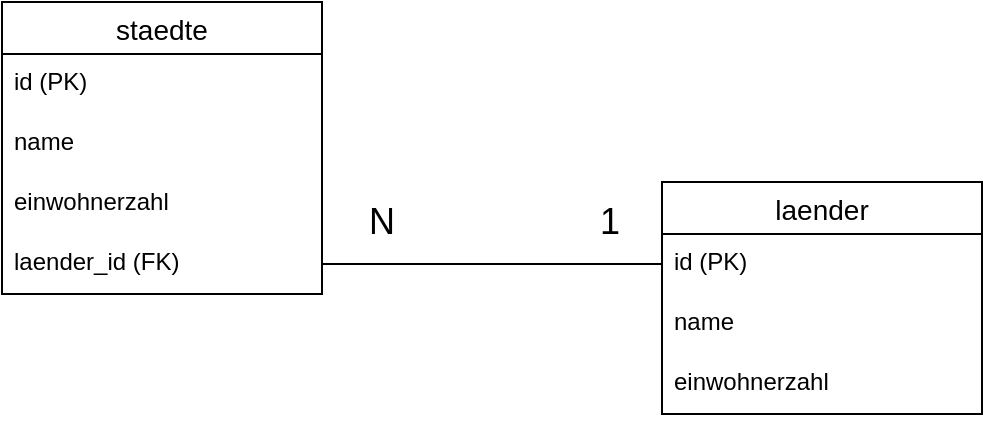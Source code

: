 <mxfile version="14.6.13" type="device"><diagram id="8-IlQEVpbc3S0hUwPT6v" name="Seite-1"><mxGraphModel dx="1086" dy="693" grid="1" gridSize="10" guides="1" tooltips="1" connect="1" arrows="1" fold="1" page="1" pageScale="1" pageWidth="827" pageHeight="1169" math="0" shadow="0"><root><mxCell id="0"/><mxCell id="1" parent="0"/><mxCell id="LmtGWFmWlrYGf1G3cnch-1" value="staedte" style="swimlane;fontStyle=0;childLayout=stackLayout;horizontal=1;startSize=26;horizontalStack=0;resizeParent=1;resizeParentMax=0;resizeLast=0;collapsible=1;marginBottom=0;align=center;fontSize=14;" vertex="1" parent="1"><mxGeometry x="130" y="130" width="160" height="146" as="geometry"/></mxCell><mxCell id="LmtGWFmWlrYGf1G3cnch-2" value="id (PK)" style="text;strokeColor=none;fillColor=none;spacingLeft=4;spacingRight=4;overflow=hidden;rotatable=0;points=[[0,0.5],[1,0.5]];portConstraint=eastwest;fontSize=12;" vertex="1" parent="LmtGWFmWlrYGf1G3cnch-1"><mxGeometry y="26" width="160" height="30" as="geometry"/></mxCell><mxCell id="LmtGWFmWlrYGf1G3cnch-3" value="name" style="text;strokeColor=none;fillColor=none;spacingLeft=4;spacingRight=4;overflow=hidden;rotatable=0;points=[[0,0.5],[1,0.5]];portConstraint=eastwest;fontSize=12;" vertex="1" parent="LmtGWFmWlrYGf1G3cnch-1"><mxGeometry y="56" width="160" height="30" as="geometry"/></mxCell><mxCell id="LmtGWFmWlrYGf1G3cnch-4" value="einwohnerzahl" style="text;strokeColor=none;fillColor=none;spacingLeft=4;spacingRight=4;overflow=hidden;rotatable=0;points=[[0,0.5],[1,0.5]];portConstraint=eastwest;fontSize=12;" vertex="1" parent="LmtGWFmWlrYGf1G3cnch-1"><mxGeometry y="86" width="160" height="30" as="geometry"/></mxCell><mxCell id="LmtGWFmWlrYGf1G3cnch-5" value="laender_id (FK)" style="text;strokeColor=none;fillColor=none;spacingLeft=4;spacingRight=4;overflow=hidden;rotatable=0;points=[[0,0.5],[1,0.5]];portConstraint=eastwest;fontSize=12;" vertex="1" parent="LmtGWFmWlrYGf1G3cnch-1"><mxGeometry y="116" width="160" height="30" as="geometry"/></mxCell><mxCell id="LmtGWFmWlrYGf1G3cnch-6" value="laender" style="swimlane;fontStyle=0;childLayout=stackLayout;horizontal=1;startSize=26;horizontalStack=0;resizeParent=1;resizeParentMax=0;resizeLast=0;collapsible=1;marginBottom=0;align=center;fontSize=14;" vertex="1" parent="1"><mxGeometry x="460" y="220" width="160" height="116" as="geometry"/></mxCell><mxCell id="LmtGWFmWlrYGf1G3cnch-7" value="id (PK)" style="text;strokeColor=none;fillColor=none;spacingLeft=4;spacingRight=4;overflow=hidden;rotatable=0;points=[[0,0.5],[1,0.5]];portConstraint=eastwest;fontSize=12;" vertex="1" parent="LmtGWFmWlrYGf1G3cnch-6"><mxGeometry y="26" width="160" height="30" as="geometry"/></mxCell><mxCell id="LmtGWFmWlrYGf1G3cnch-8" value="name" style="text;strokeColor=none;fillColor=none;spacingLeft=4;spacingRight=4;overflow=hidden;rotatable=0;points=[[0,0.5],[1,0.5]];portConstraint=eastwest;fontSize=12;" vertex="1" parent="LmtGWFmWlrYGf1G3cnch-6"><mxGeometry y="56" width="160" height="30" as="geometry"/></mxCell><mxCell id="LmtGWFmWlrYGf1G3cnch-9" value="einwohnerzahl" style="text;strokeColor=none;fillColor=none;spacingLeft=4;spacingRight=4;overflow=hidden;rotatable=0;points=[[0,0.5],[1,0.5]];portConstraint=eastwest;fontSize=12;" vertex="1" parent="LmtGWFmWlrYGf1G3cnch-6"><mxGeometry y="86" width="160" height="30" as="geometry"/></mxCell><mxCell id="LmtGWFmWlrYGf1G3cnch-12" value="" style="endArrow=none;html=1;rounded=0;exitX=1;exitY=0.5;exitDx=0;exitDy=0;entryX=0;entryY=0.5;entryDx=0;entryDy=0;" edge="1" parent="1" source="LmtGWFmWlrYGf1G3cnch-5" target="LmtGWFmWlrYGf1G3cnch-7"><mxGeometry relative="1" as="geometry"><mxPoint x="330" y="360" as="sourcePoint"/><mxPoint x="490" y="360" as="targetPoint"/></mxGeometry></mxCell><mxCell id="LmtGWFmWlrYGf1G3cnch-13" value="&lt;font style=&quot;font-size: 18px&quot;&gt;1&lt;/font&gt;" style="text;html=1;strokeColor=none;fillColor=none;align=center;verticalAlign=middle;whiteSpace=wrap;rounded=0;" vertex="1" parent="1"><mxGeometry x="414" y="230" width="40" height="20" as="geometry"/></mxCell><mxCell id="LmtGWFmWlrYGf1G3cnch-14" value="&lt;span style=&quot;font-size: 18px&quot;&gt;N&lt;/span&gt;" style="text;html=1;strokeColor=none;fillColor=none;align=center;verticalAlign=middle;whiteSpace=wrap;rounded=0;" vertex="1" parent="1"><mxGeometry x="300" y="230" width="40" height="20" as="geometry"/></mxCell></root></mxGraphModel></diagram></mxfile>